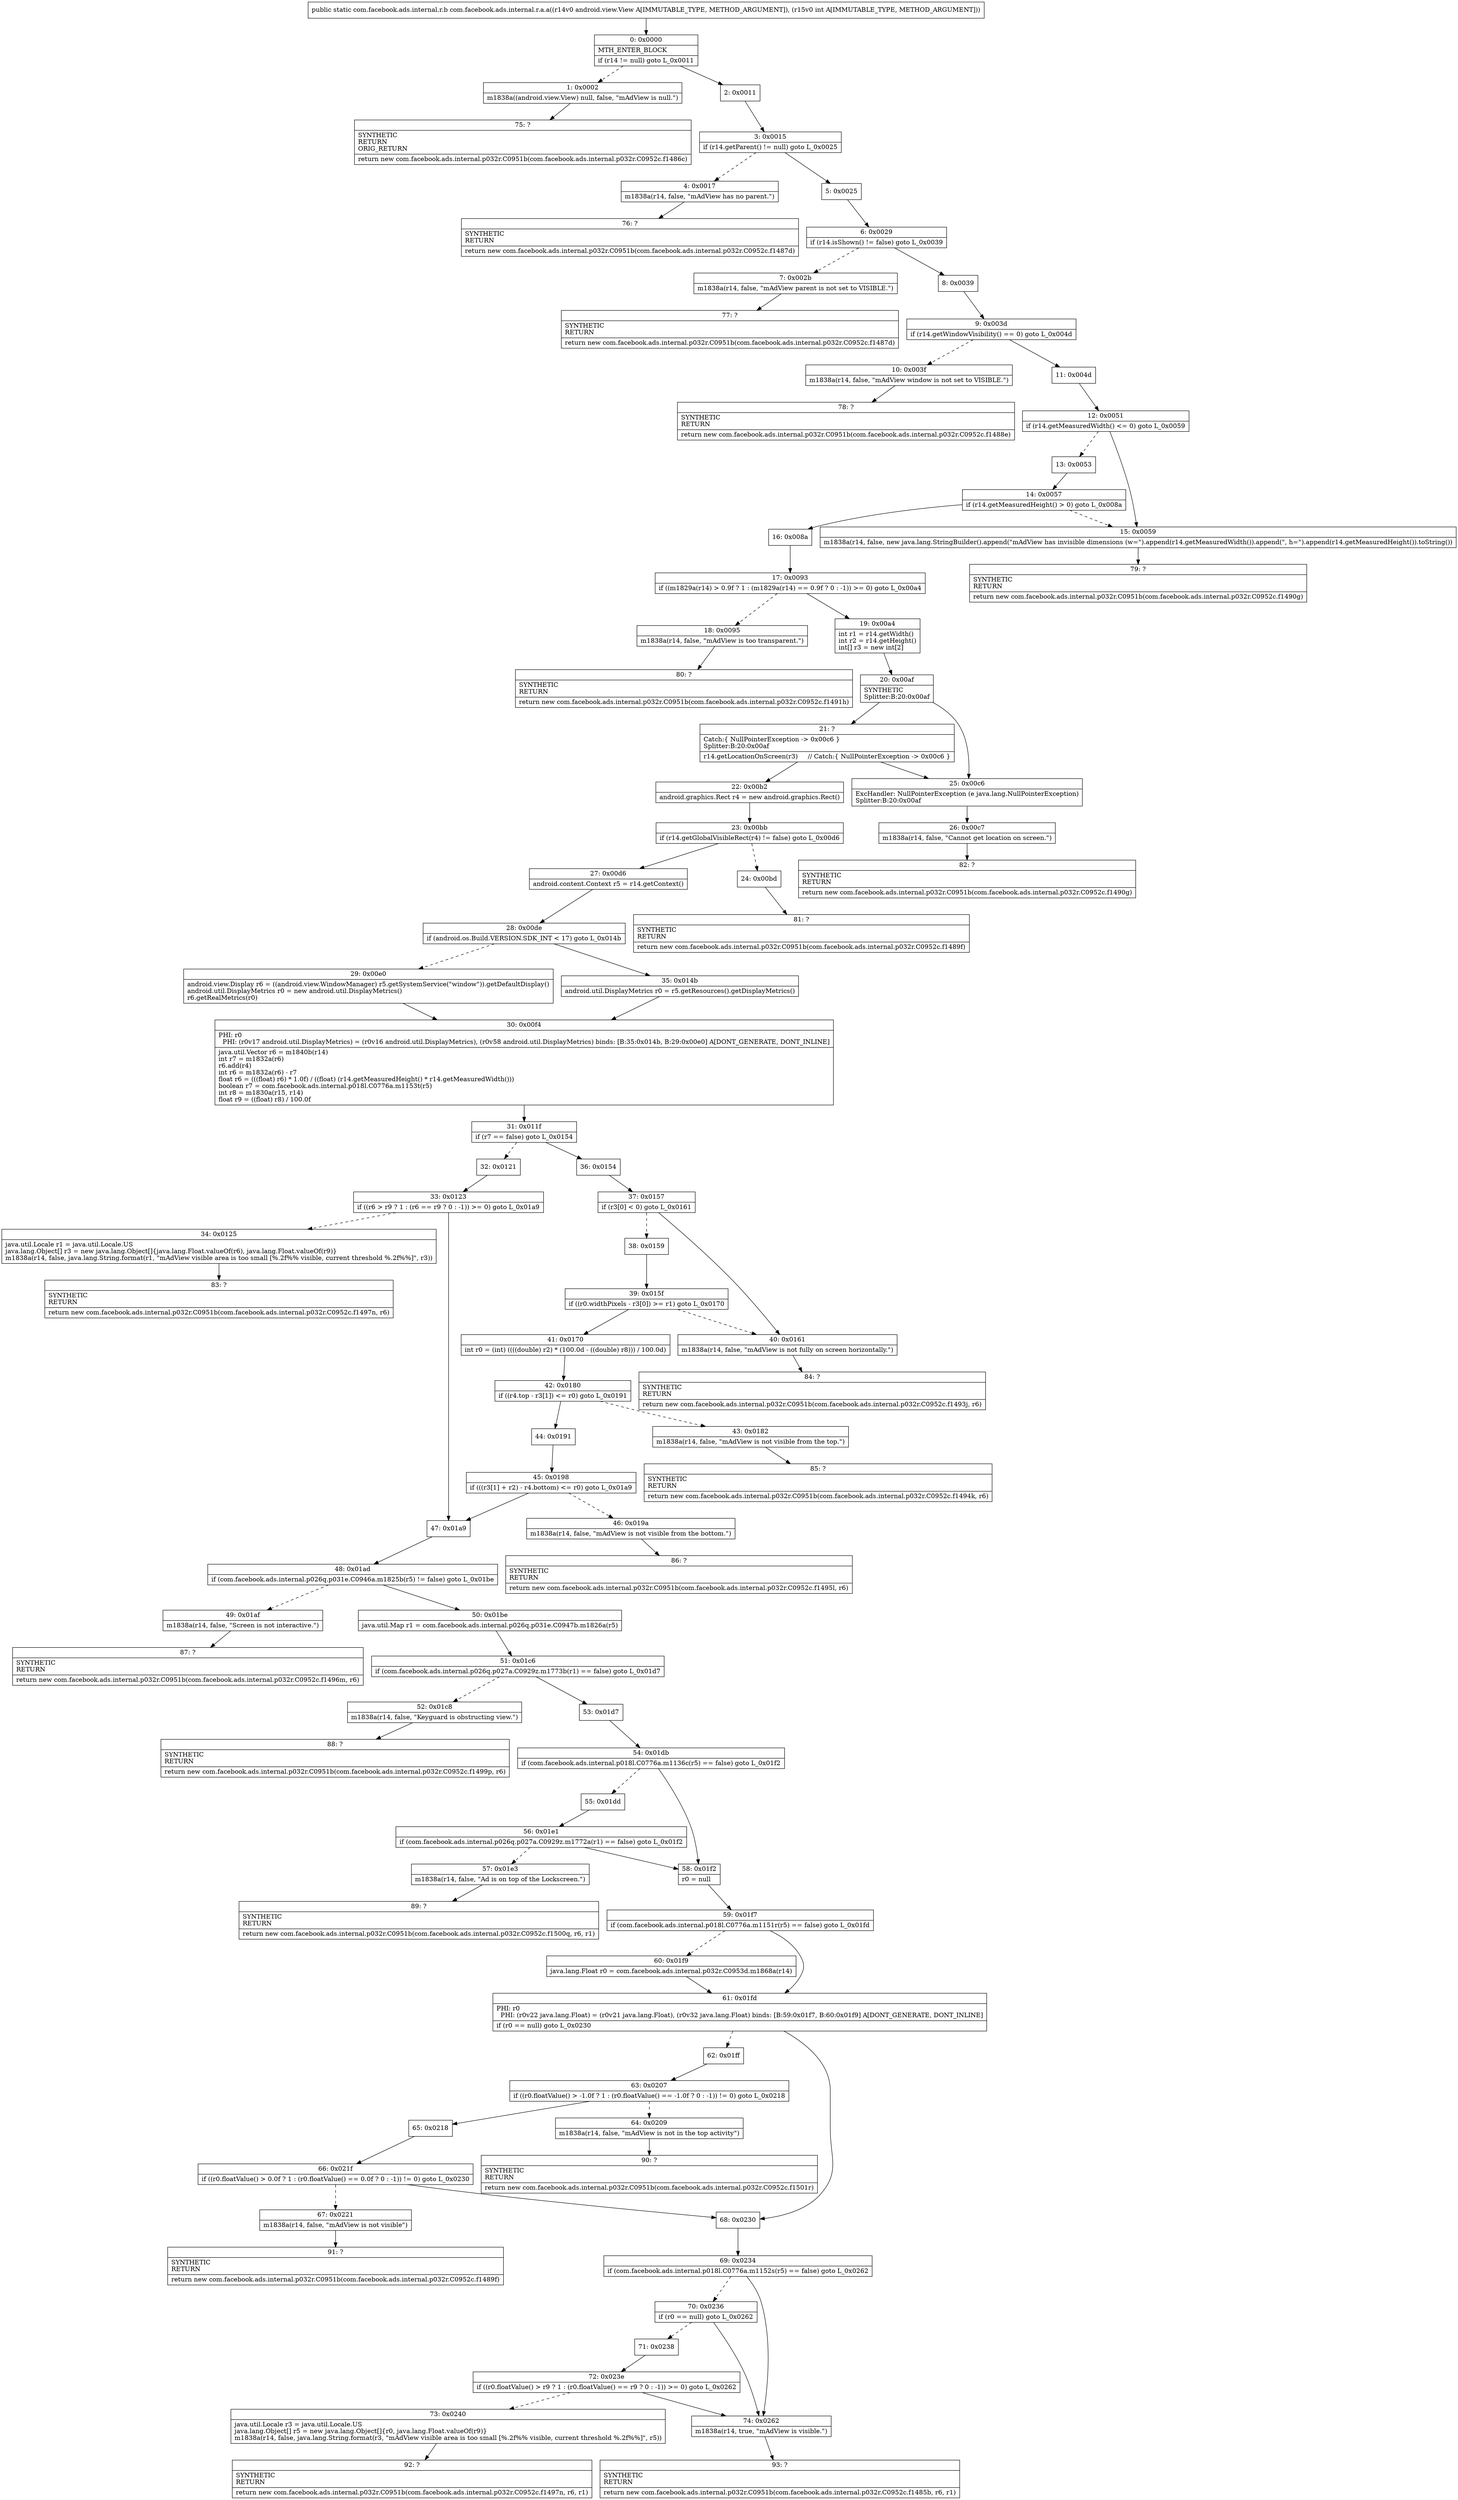digraph "CFG forcom.facebook.ads.internal.r.a.a(Landroid\/view\/View;I)Lcom\/facebook\/ads\/internal\/r\/b;" {
Node_0 [shape=record,label="{0\:\ 0x0000|MTH_ENTER_BLOCK\l|if (r14 != null) goto L_0x0011\l}"];
Node_1 [shape=record,label="{1\:\ 0x0002|m1838a((android.view.View) null, false, \"mAdView is null.\")\l}"];
Node_2 [shape=record,label="{2\:\ 0x0011}"];
Node_3 [shape=record,label="{3\:\ 0x0015|if (r14.getParent() != null) goto L_0x0025\l}"];
Node_4 [shape=record,label="{4\:\ 0x0017|m1838a(r14, false, \"mAdView has no parent.\")\l}"];
Node_5 [shape=record,label="{5\:\ 0x0025}"];
Node_6 [shape=record,label="{6\:\ 0x0029|if (r14.isShown() != false) goto L_0x0039\l}"];
Node_7 [shape=record,label="{7\:\ 0x002b|m1838a(r14, false, \"mAdView parent is not set to VISIBLE.\")\l}"];
Node_8 [shape=record,label="{8\:\ 0x0039}"];
Node_9 [shape=record,label="{9\:\ 0x003d|if (r14.getWindowVisibility() == 0) goto L_0x004d\l}"];
Node_10 [shape=record,label="{10\:\ 0x003f|m1838a(r14, false, \"mAdView window is not set to VISIBLE.\")\l}"];
Node_11 [shape=record,label="{11\:\ 0x004d}"];
Node_12 [shape=record,label="{12\:\ 0x0051|if (r14.getMeasuredWidth() \<= 0) goto L_0x0059\l}"];
Node_13 [shape=record,label="{13\:\ 0x0053}"];
Node_14 [shape=record,label="{14\:\ 0x0057|if (r14.getMeasuredHeight() \> 0) goto L_0x008a\l}"];
Node_15 [shape=record,label="{15\:\ 0x0059|m1838a(r14, false, new java.lang.StringBuilder().append(\"mAdView has invisible dimensions (w=\").append(r14.getMeasuredWidth()).append(\", h=\").append(r14.getMeasuredHeight()).toString())\l}"];
Node_16 [shape=record,label="{16\:\ 0x008a}"];
Node_17 [shape=record,label="{17\:\ 0x0093|if ((m1829a(r14) \> 0.9f ? 1 : (m1829a(r14) == 0.9f ? 0 : \-1)) \>= 0) goto L_0x00a4\l}"];
Node_18 [shape=record,label="{18\:\ 0x0095|m1838a(r14, false, \"mAdView is too transparent.\")\l}"];
Node_19 [shape=record,label="{19\:\ 0x00a4|int r1 = r14.getWidth()\lint r2 = r14.getHeight()\lint[] r3 = new int[2]\l}"];
Node_20 [shape=record,label="{20\:\ 0x00af|SYNTHETIC\lSplitter:B:20:0x00af\l}"];
Node_21 [shape=record,label="{21\:\ ?|Catch:\{ NullPointerException \-\> 0x00c6 \}\lSplitter:B:20:0x00af\l|r14.getLocationOnScreen(r3)     \/\/ Catch:\{ NullPointerException \-\> 0x00c6 \}\l}"];
Node_22 [shape=record,label="{22\:\ 0x00b2|android.graphics.Rect r4 = new android.graphics.Rect()\l}"];
Node_23 [shape=record,label="{23\:\ 0x00bb|if (r14.getGlobalVisibleRect(r4) != false) goto L_0x00d6\l}"];
Node_24 [shape=record,label="{24\:\ 0x00bd}"];
Node_25 [shape=record,label="{25\:\ 0x00c6|ExcHandler: NullPointerException (e java.lang.NullPointerException)\lSplitter:B:20:0x00af\l}"];
Node_26 [shape=record,label="{26\:\ 0x00c7|m1838a(r14, false, \"Cannot get location on screen.\")\l}"];
Node_27 [shape=record,label="{27\:\ 0x00d6|android.content.Context r5 = r14.getContext()\l}"];
Node_28 [shape=record,label="{28\:\ 0x00de|if (android.os.Build.VERSION.SDK_INT \< 17) goto L_0x014b\l}"];
Node_29 [shape=record,label="{29\:\ 0x00e0|android.view.Display r6 = ((android.view.WindowManager) r5.getSystemService(\"window\")).getDefaultDisplay()\landroid.util.DisplayMetrics r0 = new android.util.DisplayMetrics()\lr6.getRealMetrics(r0)\l}"];
Node_30 [shape=record,label="{30\:\ 0x00f4|PHI: r0 \l  PHI: (r0v17 android.util.DisplayMetrics) = (r0v16 android.util.DisplayMetrics), (r0v58 android.util.DisplayMetrics) binds: [B:35:0x014b, B:29:0x00e0] A[DONT_GENERATE, DONT_INLINE]\l|java.util.Vector r6 = m1840b(r14)\lint r7 = m1832a(r6)\lr6.add(r4)\lint r6 = m1832a(r6) \- r7\lfloat r6 = (((float) r6) * 1.0f) \/ ((float) (r14.getMeasuredHeight() * r14.getMeasuredWidth()))\lboolean r7 = com.facebook.ads.internal.p018l.C0776a.m1153t(r5)\lint r8 = m1830a(r15, r14)\lfloat r9 = ((float) r8) \/ 100.0f\l}"];
Node_31 [shape=record,label="{31\:\ 0x011f|if (r7 == false) goto L_0x0154\l}"];
Node_32 [shape=record,label="{32\:\ 0x0121}"];
Node_33 [shape=record,label="{33\:\ 0x0123|if ((r6 \> r9 ? 1 : (r6 == r9 ? 0 : \-1)) \>= 0) goto L_0x01a9\l}"];
Node_34 [shape=record,label="{34\:\ 0x0125|java.util.Locale r1 = java.util.Locale.US\ljava.lang.Object[] r3 = new java.lang.Object[]\{java.lang.Float.valueOf(r6), java.lang.Float.valueOf(r9)\}\lm1838a(r14, false, java.lang.String.format(r1, \"mAdView visible area is too small [%.2f%% visible, current threshold %.2f%%]\", r3))\l}"];
Node_35 [shape=record,label="{35\:\ 0x014b|android.util.DisplayMetrics r0 = r5.getResources().getDisplayMetrics()\l}"];
Node_36 [shape=record,label="{36\:\ 0x0154}"];
Node_37 [shape=record,label="{37\:\ 0x0157|if (r3[0] \< 0) goto L_0x0161\l}"];
Node_38 [shape=record,label="{38\:\ 0x0159}"];
Node_39 [shape=record,label="{39\:\ 0x015f|if ((r0.widthPixels \- r3[0]) \>= r1) goto L_0x0170\l}"];
Node_40 [shape=record,label="{40\:\ 0x0161|m1838a(r14, false, \"mAdView is not fully on screen horizontally.\")\l}"];
Node_41 [shape=record,label="{41\:\ 0x0170|int r0 = (int) ((((double) r2) * (100.0d \- ((double) r8))) \/ 100.0d)\l}"];
Node_42 [shape=record,label="{42\:\ 0x0180|if ((r4.top \- r3[1]) \<= r0) goto L_0x0191\l}"];
Node_43 [shape=record,label="{43\:\ 0x0182|m1838a(r14, false, \"mAdView is not visible from the top.\")\l}"];
Node_44 [shape=record,label="{44\:\ 0x0191}"];
Node_45 [shape=record,label="{45\:\ 0x0198|if (((r3[1] + r2) \- r4.bottom) \<= r0) goto L_0x01a9\l}"];
Node_46 [shape=record,label="{46\:\ 0x019a|m1838a(r14, false, \"mAdView is not visible from the bottom.\")\l}"];
Node_47 [shape=record,label="{47\:\ 0x01a9}"];
Node_48 [shape=record,label="{48\:\ 0x01ad|if (com.facebook.ads.internal.p026q.p031e.C0946a.m1825b(r5) != false) goto L_0x01be\l}"];
Node_49 [shape=record,label="{49\:\ 0x01af|m1838a(r14, false, \"Screen is not interactive.\")\l}"];
Node_50 [shape=record,label="{50\:\ 0x01be|java.util.Map r1 = com.facebook.ads.internal.p026q.p031e.C0947b.m1826a(r5)\l}"];
Node_51 [shape=record,label="{51\:\ 0x01c6|if (com.facebook.ads.internal.p026q.p027a.C0929z.m1773b(r1) == false) goto L_0x01d7\l}"];
Node_52 [shape=record,label="{52\:\ 0x01c8|m1838a(r14, false, \"Keyguard is obstructing view.\")\l}"];
Node_53 [shape=record,label="{53\:\ 0x01d7}"];
Node_54 [shape=record,label="{54\:\ 0x01db|if (com.facebook.ads.internal.p018l.C0776a.m1136c(r5) == false) goto L_0x01f2\l}"];
Node_55 [shape=record,label="{55\:\ 0x01dd}"];
Node_56 [shape=record,label="{56\:\ 0x01e1|if (com.facebook.ads.internal.p026q.p027a.C0929z.m1772a(r1) == false) goto L_0x01f2\l}"];
Node_57 [shape=record,label="{57\:\ 0x01e3|m1838a(r14, false, \"Ad is on top of the Lockscreen.\")\l}"];
Node_58 [shape=record,label="{58\:\ 0x01f2|r0 = null\l}"];
Node_59 [shape=record,label="{59\:\ 0x01f7|if (com.facebook.ads.internal.p018l.C0776a.m1151r(r5) == false) goto L_0x01fd\l}"];
Node_60 [shape=record,label="{60\:\ 0x01f9|java.lang.Float r0 = com.facebook.ads.internal.p032r.C0953d.m1868a(r14)\l}"];
Node_61 [shape=record,label="{61\:\ 0x01fd|PHI: r0 \l  PHI: (r0v22 java.lang.Float) = (r0v21 java.lang.Float), (r0v32 java.lang.Float) binds: [B:59:0x01f7, B:60:0x01f9] A[DONT_GENERATE, DONT_INLINE]\l|if (r0 == null) goto L_0x0230\l}"];
Node_62 [shape=record,label="{62\:\ 0x01ff}"];
Node_63 [shape=record,label="{63\:\ 0x0207|if ((r0.floatValue() \> \-1.0f ? 1 : (r0.floatValue() == \-1.0f ? 0 : \-1)) != 0) goto L_0x0218\l}"];
Node_64 [shape=record,label="{64\:\ 0x0209|m1838a(r14, false, \"mAdView is not in the top activity\")\l}"];
Node_65 [shape=record,label="{65\:\ 0x0218}"];
Node_66 [shape=record,label="{66\:\ 0x021f|if ((r0.floatValue() \> 0.0f ? 1 : (r0.floatValue() == 0.0f ? 0 : \-1)) != 0) goto L_0x0230\l}"];
Node_67 [shape=record,label="{67\:\ 0x0221|m1838a(r14, false, \"mAdView is not visible\")\l}"];
Node_68 [shape=record,label="{68\:\ 0x0230}"];
Node_69 [shape=record,label="{69\:\ 0x0234|if (com.facebook.ads.internal.p018l.C0776a.m1152s(r5) == false) goto L_0x0262\l}"];
Node_70 [shape=record,label="{70\:\ 0x0236|if (r0 == null) goto L_0x0262\l}"];
Node_71 [shape=record,label="{71\:\ 0x0238}"];
Node_72 [shape=record,label="{72\:\ 0x023e|if ((r0.floatValue() \> r9 ? 1 : (r0.floatValue() == r9 ? 0 : \-1)) \>= 0) goto L_0x0262\l}"];
Node_73 [shape=record,label="{73\:\ 0x0240|java.util.Locale r3 = java.util.Locale.US\ljava.lang.Object[] r5 = new java.lang.Object[]\{r0, java.lang.Float.valueOf(r9)\}\lm1838a(r14, false, java.lang.String.format(r3, \"mAdView visible area is too small [%.2f%% visible, current threshold %.2f%%]\", r5))\l}"];
Node_74 [shape=record,label="{74\:\ 0x0262|m1838a(r14, true, \"mAdView is visible.\")\l}"];
Node_75 [shape=record,label="{75\:\ ?|SYNTHETIC\lRETURN\lORIG_RETURN\l|return new com.facebook.ads.internal.p032r.C0951b(com.facebook.ads.internal.p032r.C0952c.f1486c)\l}"];
Node_76 [shape=record,label="{76\:\ ?|SYNTHETIC\lRETURN\l|return new com.facebook.ads.internal.p032r.C0951b(com.facebook.ads.internal.p032r.C0952c.f1487d)\l}"];
Node_77 [shape=record,label="{77\:\ ?|SYNTHETIC\lRETURN\l|return new com.facebook.ads.internal.p032r.C0951b(com.facebook.ads.internal.p032r.C0952c.f1487d)\l}"];
Node_78 [shape=record,label="{78\:\ ?|SYNTHETIC\lRETURN\l|return new com.facebook.ads.internal.p032r.C0951b(com.facebook.ads.internal.p032r.C0952c.f1488e)\l}"];
Node_79 [shape=record,label="{79\:\ ?|SYNTHETIC\lRETURN\l|return new com.facebook.ads.internal.p032r.C0951b(com.facebook.ads.internal.p032r.C0952c.f1490g)\l}"];
Node_80 [shape=record,label="{80\:\ ?|SYNTHETIC\lRETURN\l|return new com.facebook.ads.internal.p032r.C0951b(com.facebook.ads.internal.p032r.C0952c.f1491h)\l}"];
Node_81 [shape=record,label="{81\:\ ?|SYNTHETIC\lRETURN\l|return new com.facebook.ads.internal.p032r.C0951b(com.facebook.ads.internal.p032r.C0952c.f1489f)\l}"];
Node_82 [shape=record,label="{82\:\ ?|SYNTHETIC\lRETURN\l|return new com.facebook.ads.internal.p032r.C0951b(com.facebook.ads.internal.p032r.C0952c.f1490g)\l}"];
Node_83 [shape=record,label="{83\:\ ?|SYNTHETIC\lRETURN\l|return new com.facebook.ads.internal.p032r.C0951b(com.facebook.ads.internal.p032r.C0952c.f1497n, r6)\l}"];
Node_84 [shape=record,label="{84\:\ ?|SYNTHETIC\lRETURN\l|return new com.facebook.ads.internal.p032r.C0951b(com.facebook.ads.internal.p032r.C0952c.f1493j, r6)\l}"];
Node_85 [shape=record,label="{85\:\ ?|SYNTHETIC\lRETURN\l|return new com.facebook.ads.internal.p032r.C0951b(com.facebook.ads.internal.p032r.C0952c.f1494k, r6)\l}"];
Node_86 [shape=record,label="{86\:\ ?|SYNTHETIC\lRETURN\l|return new com.facebook.ads.internal.p032r.C0951b(com.facebook.ads.internal.p032r.C0952c.f1495l, r6)\l}"];
Node_87 [shape=record,label="{87\:\ ?|SYNTHETIC\lRETURN\l|return new com.facebook.ads.internal.p032r.C0951b(com.facebook.ads.internal.p032r.C0952c.f1496m, r6)\l}"];
Node_88 [shape=record,label="{88\:\ ?|SYNTHETIC\lRETURN\l|return new com.facebook.ads.internal.p032r.C0951b(com.facebook.ads.internal.p032r.C0952c.f1499p, r6)\l}"];
Node_89 [shape=record,label="{89\:\ ?|SYNTHETIC\lRETURN\l|return new com.facebook.ads.internal.p032r.C0951b(com.facebook.ads.internal.p032r.C0952c.f1500q, r6, r1)\l}"];
Node_90 [shape=record,label="{90\:\ ?|SYNTHETIC\lRETURN\l|return new com.facebook.ads.internal.p032r.C0951b(com.facebook.ads.internal.p032r.C0952c.f1501r)\l}"];
Node_91 [shape=record,label="{91\:\ ?|SYNTHETIC\lRETURN\l|return new com.facebook.ads.internal.p032r.C0951b(com.facebook.ads.internal.p032r.C0952c.f1489f)\l}"];
Node_92 [shape=record,label="{92\:\ ?|SYNTHETIC\lRETURN\l|return new com.facebook.ads.internal.p032r.C0951b(com.facebook.ads.internal.p032r.C0952c.f1497n, r6, r1)\l}"];
Node_93 [shape=record,label="{93\:\ ?|SYNTHETIC\lRETURN\l|return new com.facebook.ads.internal.p032r.C0951b(com.facebook.ads.internal.p032r.C0952c.f1485b, r6, r1)\l}"];
MethodNode[shape=record,label="{public static com.facebook.ads.internal.r.b com.facebook.ads.internal.r.a.a((r14v0 android.view.View A[IMMUTABLE_TYPE, METHOD_ARGUMENT]), (r15v0 int A[IMMUTABLE_TYPE, METHOD_ARGUMENT])) }"];
MethodNode -> Node_0;
Node_0 -> Node_1[style=dashed];
Node_0 -> Node_2;
Node_1 -> Node_75;
Node_2 -> Node_3;
Node_3 -> Node_4[style=dashed];
Node_3 -> Node_5;
Node_4 -> Node_76;
Node_5 -> Node_6;
Node_6 -> Node_7[style=dashed];
Node_6 -> Node_8;
Node_7 -> Node_77;
Node_8 -> Node_9;
Node_9 -> Node_10[style=dashed];
Node_9 -> Node_11;
Node_10 -> Node_78;
Node_11 -> Node_12;
Node_12 -> Node_13[style=dashed];
Node_12 -> Node_15;
Node_13 -> Node_14;
Node_14 -> Node_15[style=dashed];
Node_14 -> Node_16;
Node_15 -> Node_79;
Node_16 -> Node_17;
Node_17 -> Node_18[style=dashed];
Node_17 -> Node_19;
Node_18 -> Node_80;
Node_19 -> Node_20;
Node_20 -> Node_21;
Node_20 -> Node_25;
Node_21 -> Node_22;
Node_21 -> Node_25;
Node_22 -> Node_23;
Node_23 -> Node_24[style=dashed];
Node_23 -> Node_27;
Node_24 -> Node_81;
Node_25 -> Node_26;
Node_26 -> Node_82;
Node_27 -> Node_28;
Node_28 -> Node_29[style=dashed];
Node_28 -> Node_35;
Node_29 -> Node_30;
Node_30 -> Node_31;
Node_31 -> Node_32[style=dashed];
Node_31 -> Node_36;
Node_32 -> Node_33;
Node_33 -> Node_34[style=dashed];
Node_33 -> Node_47;
Node_34 -> Node_83;
Node_35 -> Node_30;
Node_36 -> Node_37;
Node_37 -> Node_38[style=dashed];
Node_37 -> Node_40;
Node_38 -> Node_39;
Node_39 -> Node_40[style=dashed];
Node_39 -> Node_41;
Node_40 -> Node_84;
Node_41 -> Node_42;
Node_42 -> Node_43[style=dashed];
Node_42 -> Node_44;
Node_43 -> Node_85;
Node_44 -> Node_45;
Node_45 -> Node_46[style=dashed];
Node_45 -> Node_47;
Node_46 -> Node_86;
Node_47 -> Node_48;
Node_48 -> Node_49[style=dashed];
Node_48 -> Node_50;
Node_49 -> Node_87;
Node_50 -> Node_51;
Node_51 -> Node_52[style=dashed];
Node_51 -> Node_53;
Node_52 -> Node_88;
Node_53 -> Node_54;
Node_54 -> Node_55[style=dashed];
Node_54 -> Node_58;
Node_55 -> Node_56;
Node_56 -> Node_57[style=dashed];
Node_56 -> Node_58;
Node_57 -> Node_89;
Node_58 -> Node_59;
Node_59 -> Node_60[style=dashed];
Node_59 -> Node_61;
Node_60 -> Node_61;
Node_61 -> Node_62[style=dashed];
Node_61 -> Node_68;
Node_62 -> Node_63;
Node_63 -> Node_64[style=dashed];
Node_63 -> Node_65;
Node_64 -> Node_90;
Node_65 -> Node_66;
Node_66 -> Node_67[style=dashed];
Node_66 -> Node_68;
Node_67 -> Node_91;
Node_68 -> Node_69;
Node_69 -> Node_70[style=dashed];
Node_69 -> Node_74;
Node_70 -> Node_71[style=dashed];
Node_70 -> Node_74;
Node_71 -> Node_72;
Node_72 -> Node_73[style=dashed];
Node_72 -> Node_74;
Node_73 -> Node_92;
Node_74 -> Node_93;
}

